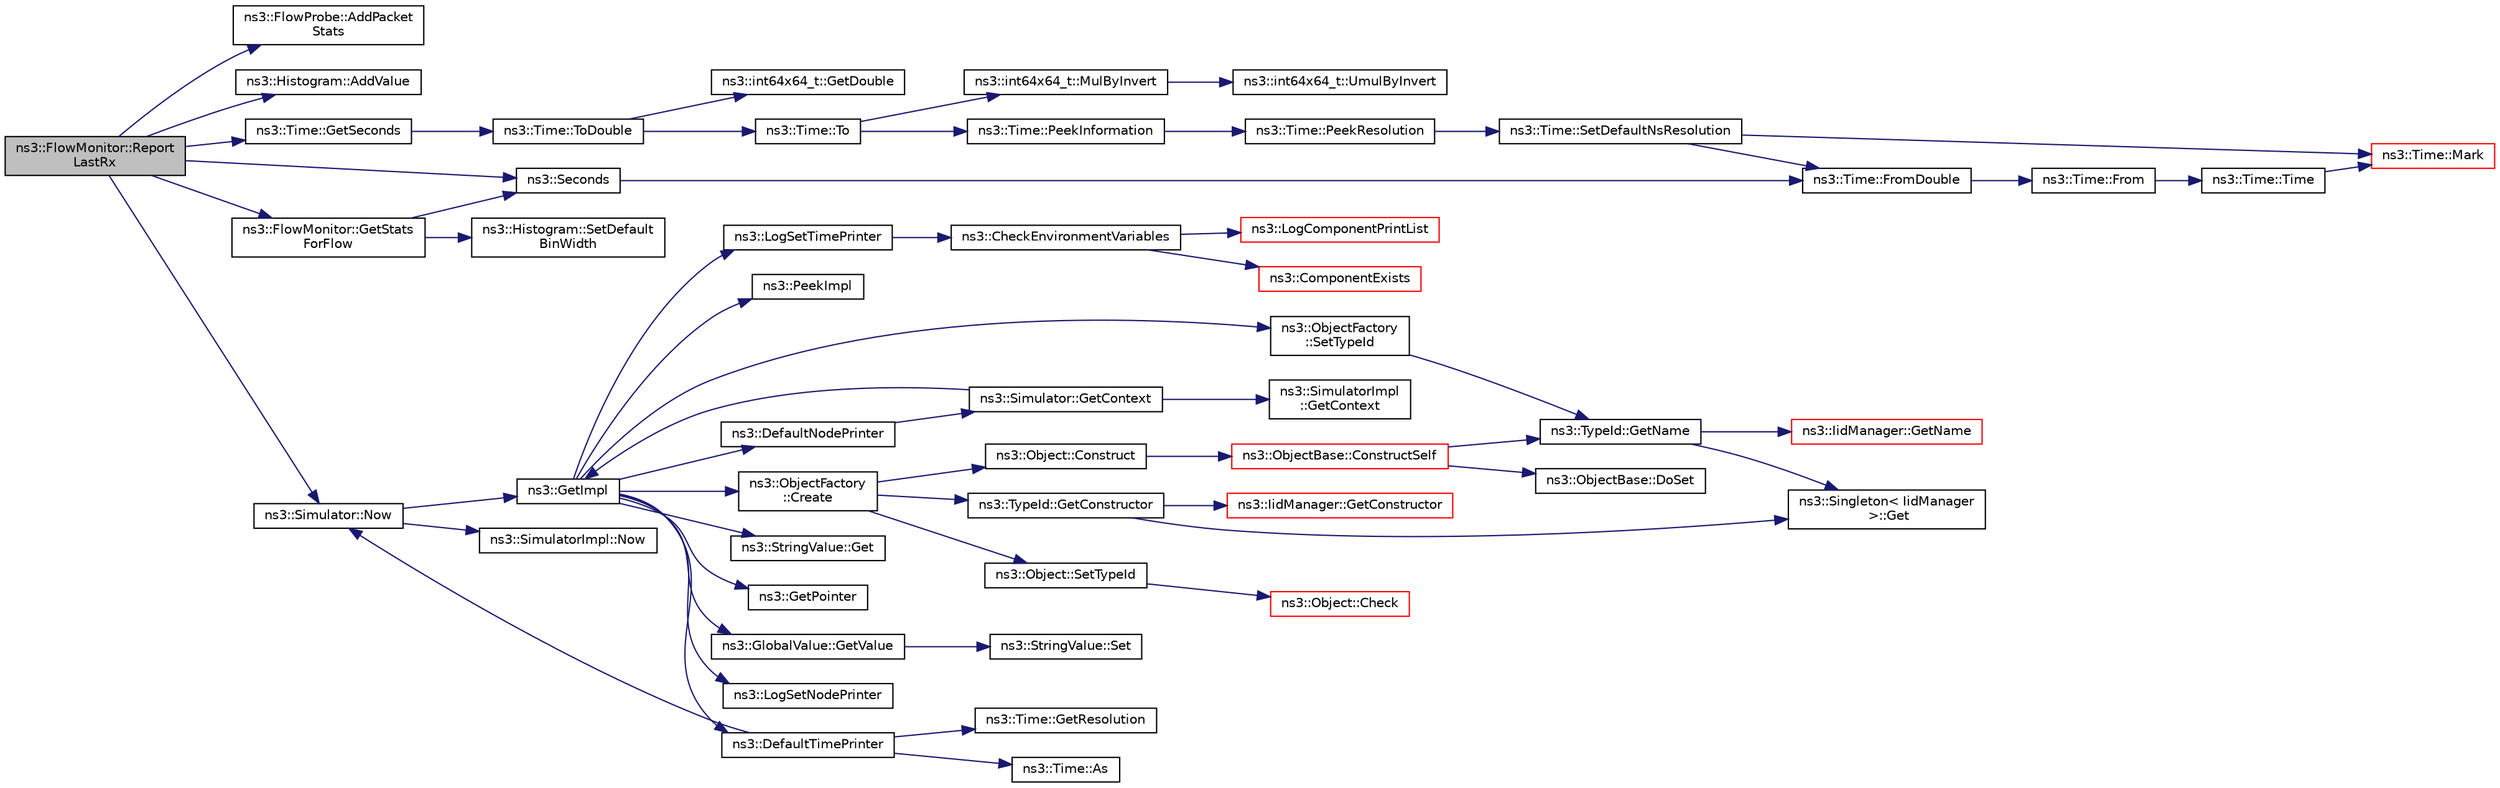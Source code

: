 digraph "ns3::FlowMonitor::ReportLastRx"
{
 // LATEX_PDF_SIZE
  edge [fontname="Helvetica",fontsize="10",labelfontname="Helvetica",labelfontsize="10"];
  node [fontname="Helvetica",fontsize="10",shape=record];
  rankdir="LR";
  Node1 [label="ns3::FlowMonitor::Report\lLastRx",height=0.2,width=0.4,color="black", fillcolor="grey75", style="filled", fontcolor="black",tooltip="FlowProbe implementations are supposed to call this method to report that a known packet is being rec..."];
  Node1 -> Node2 [color="midnightblue",fontsize="10",style="solid",fontname="Helvetica"];
  Node2 [label="ns3::FlowProbe::AddPacket\lStats",height=0.2,width=0.4,color="black", fillcolor="white", style="filled",URL="$classns3_1_1_flow_probe.html#a3e52f1bfd521bd3ae65e4c74b1d15257",tooltip="Add a packet data to the flow stats."];
  Node1 -> Node3 [color="midnightblue",fontsize="10",style="solid",fontname="Helvetica"];
  Node3 [label="ns3::Histogram::AddValue",height=0.2,width=0.4,color="black", fillcolor="white", style="filled",URL="$classns3_1_1_histogram.html#a918f0b67189617814abf42fd59e34de4",tooltip="Add a value to the histogram."];
  Node1 -> Node4 [color="midnightblue",fontsize="10",style="solid",fontname="Helvetica"];
  Node4 [label="ns3::Time::GetSeconds",height=0.2,width=0.4,color="black", fillcolor="white", style="filled",URL="$classns3_1_1_time.html#a27cb7c22324e0447740929b024dbeb66",tooltip="Get an approximation of the time stored in this instance in the indicated unit."];
  Node4 -> Node5 [color="midnightblue",fontsize="10",style="solid",fontname="Helvetica"];
  Node5 [label="ns3::Time::ToDouble",height=0.2,width=0.4,color="black", fillcolor="white", style="filled",URL="$classns3_1_1_time.html#a1f1f3acb86e4ed17643ef4a9ed1564fe",tooltip="Get the Time value expressed in a particular unit."];
  Node5 -> Node6 [color="midnightblue",fontsize="10",style="solid",fontname="Helvetica"];
  Node6 [label="ns3::int64x64_t::GetDouble",height=0.2,width=0.4,color="black", fillcolor="white", style="filled",URL="$classns3_1_1int64x64__t.html#ad4fd5a21e426f206aca10112cf5f4948",tooltip="Get this value as a double."];
  Node5 -> Node7 [color="midnightblue",fontsize="10",style="solid",fontname="Helvetica"];
  Node7 [label="ns3::Time::To",height=0.2,width=0.4,color="black", fillcolor="white", style="filled",URL="$classns3_1_1_time.html#a0d851a1d99e3bc29625cc91cbf15e039",tooltip="Get the Time value expressed in a particular unit."];
  Node7 -> Node8 [color="midnightblue",fontsize="10",style="solid",fontname="Helvetica"];
  Node8 [label="ns3::int64x64_t::MulByInvert",height=0.2,width=0.4,color="black", fillcolor="white", style="filled",URL="$classns3_1_1int64x64__t.html#a57c020ccad8624bebf8f1ab8f6bb1e6e",tooltip="Multiply this value by a Q0.128 value, presumably representing an inverse, completing a division oper..."];
  Node8 -> Node9 [color="midnightblue",fontsize="10",style="solid",fontname="Helvetica"];
  Node9 [label="ns3::int64x64_t::UmulByInvert",height=0.2,width=0.4,color="black", fillcolor="white", style="filled",URL="$classns3_1_1int64x64__t.html#a6dfa79f7e54b1abb53c80724a73276af",tooltip="Unsigned multiplication of Q64.64 and Q0.128 values."];
  Node7 -> Node10 [color="midnightblue",fontsize="10",style="solid",fontname="Helvetica"];
  Node10 [label="ns3::Time::PeekInformation",height=0.2,width=0.4,color="black", fillcolor="white", style="filled",URL="$classns3_1_1_time.html#a0b023c55c20582aa7c1781aacf128034",tooltip="Get the Information record for timeUnit for the current Resolution."];
  Node10 -> Node11 [color="midnightblue",fontsize="10",style="solid",fontname="Helvetica"];
  Node11 [label="ns3::Time::PeekResolution",height=0.2,width=0.4,color="black", fillcolor="white", style="filled",URL="$classns3_1_1_time.html#a963e53522278fcbdf1ab9f7adbd0f5d6",tooltip="Get the current Resolution."];
  Node11 -> Node12 [color="midnightblue",fontsize="10",style="solid",fontname="Helvetica"];
  Node12 [label="ns3::Time::SetDefaultNsResolution",height=0.2,width=0.4,color="black", fillcolor="white", style="filled",URL="$classns3_1_1_time.html#a6a872e62f71dfa817fef2c549473d980",tooltip="Set the default resolution."];
  Node12 -> Node13 [color="midnightblue",fontsize="10",style="solid",fontname="Helvetica"];
  Node13 [label="ns3::Time::FromDouble",height=0.2,width=0.4,color="black", fillcolor="white", style="filled",URL="$classns3_1_1_time.html#a60e845f4a74e62495b86356afe604cb4",tooltip="Create a Time equal to value in unit unit."];
  Node13 -> Node14 [color="midnightblue",fontsize="10",style="solid",fontname="Helvetica"];
  Node14 [label="ns3::Time::From",height=0.2,width=0.4,color="black", fillcolor="white", style="filled",URL="$classns3_1_1_time.html#a34e4acc13d0e08cc8cb9cd3b838b9baf",tooltip="Create a Time in the current unit."];
  Node14 -> Node15 [color="midnightblue",fontsize="10",style="solid",fontname="Helvetica"];
  Node15 [label="ns3::Time::Time",height=0.2,width=0.4,color="black", fillcolor="white", style="filled",URL="$classns3_1_1_time.html#a8a39dc1b8cbbd7fe6d940e492d1b925e",tooltip="Default constructor, with value 0."];
  Node15 -> Node16 [color="midnightblue",fontsize="10",style="solid",fontname="Helvetica"];
  Node16 [label="ns3::Time::Mark",height=0.2,width=0.4,color="red", fillcolor="white", style="filled",URL="$classns3_1_1_time.html#aa7eef2a1119c1c4855d99f1e83d44c54",tooltip="Record a Time instance with the MarkedTimes."];
  Node12 -> Node16 [color="midnightblue",fontsize="10",style="solid",fontname="Helvetica"];
  Node1 -> Node18 [color="midnightblue",fontsize="10",style="solid",fontname="Helvetica"];
  Node18 [label="ns3::FlowMonitor::GetStats\lForFlow",height=0.2,width=0.4,color="black", fillcolor="white", style="filled",URL="$classns3_1_1_flow_monitor.html#a029346e25b6b7c0e70fe269e27739a7c",tooltip="Get the stats for a given flow."];
  Node18 -> Node19 [color="midnightblue",fontsize="10",style="solid",fontname="Helvetica"];
  Node19 [label="ns3::Seconds",height=0.2,width=0.4,color="black", fillcolor="white", style="filled",URL="$group__timecivil.html#ga33c34b816f8ff6628e33d5c8e9713b9e",tooltip="Construct a Time in the indicated unit."];
  Node19 -> Node13 [color="midnightblue",fontsize="10",style="solid",fontname="Helvetica"];
  Node18 -> Node20 [color="midnightblue",fontsize="10",style="solid",fontname="Helvetica"];
  Node20 [label="ns3::Histogram::SetDefault\lBinWidth",height=0.2,width=0.4,color="black", fillcolor="white", style="filled",URL="$classns3_1_1_histogram.html#a58d457fa4babedaed2aa64ca3a1bf302",tooltip="Set the bin width."];
  Node1 -> Node21 [color="midnightblue",fontsize="10",style="solid",fontname="Helvetica"];
  Node21 [label="ns3::Simulator::Now",height=0.2,width=0.4,color="black", fillcolor="white", style="filled",URL="$classns3_1_1_simulator.html#ac3178fa975b419f7875e7105be122800",tooltip="Return the current simulation virtual time."];
  Node21 -> Node22 [color="midnightblue",fontsize="10",style="solid",fontname="Helvetica"];
  Node22 [label="ns3::GetImpl",height=0.2,width=0.4,color="black", fillcolor="white", style="filled",URL="$group__simulator.html#ga42eb4eddad41528d4d99794a3dae3fd0",tooltip="Get the SimulatorImpl singleton."];
  Node22 -> Node23 [color="midnightblue",fontsize="10",style="solid",fontname="Helvetica"];
  Node23 [label="ns3::ObjectFactory\l::Create",height=0.2,width=0.4,color="black", fillcolor="white", style="filled",URL="$classns3_1_1_object_factory.html#a52eda277f4aaab54266134ba48102ad7",tooltip="Create an Object instance of the configured TypeId."];
  Node23 -> Node24 [color="midnightblue",fontsize="10",style="solid",fontname="Helvetica"];
  Node24 [label="ns3::Object::Construct",height=0.2,width=0.4,color="black", fillcolor="white", style="filled",URL="$classns3_1_1_object.html#a636e8411dc5228771f45c9b805d348fa",tooltip="Initialize all member variables registered as Attributes of this TypeId."];
  Node24 -> Node25 [color="midnightblue",fontsize="10",style="solid",fontname="Helvetica"];
  Node25 [label="ns3::ObjectBase::ConstructSelf",height=0.2,width=0.4,color="red", fillcolor="white", style="filled",URL="$classns3_1_1_object_base.html#a5cda18dec6d0744cb652a3ed60056958",tooltip="Complete construction of ObjectBase; invoked by derived classes."];
  Node25 -> Node26 [color="midnightblue",fontsize="10",style="solid",fontname="Helvetica"];
  Node26 [label="ns3::ObjectBase::DoSet",height=0.2,width=0.4,color="black", fillcolor="white", style="filled",URL="$classns3_1_1_object_base.html#afe5f2f7b2fabc99aa33f9bb434e3b695",tooltip="Attempt to set the value referenced by the accessor spec to a valid value according to the checker,..."];
  Node25 -> Node32 [color="midnightblue",fontsize="10",style="solid",fontname="Helvetica"];
  Node32 [label="ns3::TypeId::GetName",height=0.2,width=0.4,color="black", fillcolor="white", style="filled",URL="$classns3_1_1_type_id.html#abc4965475a579c2afdc668d7a7d58374",tooltip="Get the name."];
  Node32 -> Node29 [color="midnightblue",fontsize="10",style="solid",fontname="Helvetica"];
  Node29 [label="ns3::Singleton\< IidManager\l \>::Get",height=0.2,width=0.4,color="black", fillcolor="white", style="filled",URL="$classns3_1_1_singleton.html#a80a2cd3c25a27ea72add7a9f7a141ffa",tooltip="Get a pointer to the singleton instance."];
  Node32 -> Node33 [color="midnightblue",fontsize="10",style="solid",fontname="Helvetica"];
  Node33 [label="ns3::IidManager::GetName",height=0.2,width=0.4,color="red", fillcolor="white", style="filled",URL="$classns3_1_1_iid_manager.html#a6658aaa8120efd885e98addb76a6f1d4",tooltip="Get the name of a type id."];
  Node23 -> Node48 [color="midnightblue",fontsize="10",style="solid",fontname="Helvetica"];
  Node48 [label="ns3::TypeId::GetConstructor",height=0.2,width=0.4,color="black", fillcolor="white", style="filled",URL="$classns3_1_1_type_id.html#a66b2628edf921fc88945ec8a8f3a1683",tooltip="Get the constructor callback."];
  Node48 -> Node29 [color="midnightblue",fontsize="10",style="solid",fontname="Helvetica"];
  Node48 -> Node49 [color="midnightblue",fontsize="10",style="solid",fontname="Helvetica"];
  Node49 [label="ns3::IidManager::GetConstructor",height=0.2,width=0.4,color="red", fillcolor="white", style="filled",URL="$classns3_1_1_iid_manager.html#a5222ca2d43248c46812b39b993eb2e08",tooltip="Get the constructor Callback of a type id."];
  Node23 -> Node50 [color="midnightblue",fontsize="10",style="solid",fontname="Helvetica"];
  Node50 [label="ns3::Object::SetTypeId",height=0.2,width=0.4,color="black", fillcolor="white", style="filled",URL="$classns3_1_1_object.html#a19b1ebd8ec8fe404845e665880a6c5ad",tooltip="Set the TypeId of this Object."];
  Node50 -> Node51 [color="midnightblue",fontsize="10",style="solid",fontname="Helvetica"];
  Node51 [label="ns3::Object::Check",height=0.2,width=0.4,color="red", fillcolor="white", style="filled",URL="$classns3_1_1_object.html#a95070404e096887e1f126eae20c37f70",tooltip="Verify that this Object is still live, by checking it's reference count."];
  Node22 -> Node53 [color="midnightblue",fontsize="10",style="solid",fontname="Helvetica"];
  Node53 [label="ns3::DefaultNodePrinter",height=0.2,width=0.4,color="black", fillcolor="white", style="filled",URL="$group__logging.html#gac4c06cbbed12229d85991ced145f6be2",tooltip="Default node id printer implementation."];
  Node53 -> Node54 [color="midnightblue",fontsize="10",style="solid",fontname="Helvetica"];
  Node54 [label="ns3::Simulator::GetContext",height=0.2,width=0.4,color="black", fillcolor="white", style="filled",URL="$classns3_1_1_simulator.html#a8514b74ee2c42916b351b33c4a963bb0",tooltip="Get the current simulation context."];
  Node54 -> Node55 [color="midnightblue",fontsize="10",style="solid",fontname="Helvetica"];
  Node55 [label="ns3::SimulatorImpl\l::GetContext",height=0.2,width=0.4,color="black", fillcolor="white", style="filled",URL="$classns3_1_1_simulator_impl.html#a8b66270c97766c0adb997e2535648557",tooltip="Get the current simulation context."];
  Node54 -> Node22 [color="midnightblue",fontsize="10",style="solid",fontname="Helvetica"];
  Node22 -> Node56 [color="midnightblue",fontsize="10",style="solid",fontname="Helvetica"];
  Node56 [label="ns3::DefaultTimePrinter",height=0.2,width=0.4,color="black", fillcolor="white", style="filled",URL="$namespacens3.html#ae01c3c7786b644dfb8a0bb8f1201b269",tooltip="Default Time printer."];
  Node56 -> Node57 [color="midnightblue",fontsize="10",style="solid",fontname="Helvetica"];
  Node57 [label="ns3::Time::As",height=0.2,width=0.4,color="black", fillcolor="white", style="filled",URL="$classns3_1_1_time.html#ad5198e31c2512226ca0e58b31fad7fd0",tooltip="Attach a unit to a Time, to facilitate output in a specific unit."];
  Node56 -> Node58 [color="midnightblue",fontsize="10",style="solid",fontname="Helvetica"];
  Node58 [label="ns3::Time::GetResolution",height=0.2,width=0.4,color="black", fillcolor="white", style="filled",URL="$classns3_1_1_time.html#a1444f0f08b5e19f031157609e32fcf98",tooltip=" "];
  Node56 -> Node21 [color="midnightblue",fontsize="10",style="solid",fontname="Helvetica"];
  Node22 -> Node59 [color="midnightblue",fontsize="10",style="solid",fontname="Helvetica"];
  Node59 [label="ns3::StringValue::Get",height=0.2,width=0.4,color="black", fillcolor="white", style="filled",URL="$classns3_1_1_string_value.html#a6f208c2778fe1c7882e5cb429b8326ae",tooltip=" "];
  Node22 -> Node60 [color="midnightblue",fontsize="10",style="solid",fontname="Helvetica"];
  Node60 [label="ns3::GetPointer",height=0.2,width=0.4,color="black", fillcolor="white", style="filled",URL="$namespacens3.html#ab4e173cdfd43d17c1a40d5348510a670",tooltip=" "];
  Node22 -> Node61 [color="midnightblue",fontsize="10",style="solid",fontname="Helvetica"];
  Node61 [label="ns3::GlobalValue::GetValue",height=0.2,width=0.4,color="black", fillcolor="white", style="filled",URL="$classns3_1_1_global_value.html#a48a99242193fb69609a17332733e8600",tooltip="Get the value."];
  Node61 -> Node62 [color="midnightblue",fontsize="10",style="solid",fontname="Helvetica"];
  Node62 [label="ns3::StringValue::Set",height=0.2,width=0.4,color="black", fillcolor="white", style="filled",URL="$classns3_1_1_string_value.html#a17693012c6f2c52875e0d631fbf40155",tooltip="Set the value."];
  Node22 -> Node63 [color="midnightblue",fontsize="10",style="solid",fontname="Helvetica"];
  Node63 [label="ns3::LogSetNodePrinter",height=0.2,width=0.4,color="black", fillcolor="white", style="filled",URL="$namespacens3.html#aebac73305345f2e2803fdeb102a7705e",tooltip="Set the LogNodePrinter function to be used to prepend log messages with the node id."];
  Node22 -> Node64 [color="midnightblue",fontsize="10",style="solid",fontname="Helvetica"];
  Node64 [label="ns3::LogSetTimePrinter",height=0.2,width=0.4,color="black", fillcolor="white", style="filled",URL="$namespacens3.html#a46cd76678f7da29799d1b41994e12ec1",tooltip="Set the TimePrinter function to be used to prepend log messages with the simulation time."];
  Node64 -> Node65 [color="midnightblue",fontsize="10",style="solid",fontname="Helvetica"];
  Node65 [label="ns3::CheckEnvironmentVariables",height=0.2,width=0.4,color="black", fillcolor="white", style="filled",URL="$group__logging.html#gacdc0bdeb2d8a90089d4fb09c4b8569ff",tooltip="Parse the NS_LOG environment variable."];
  Node65 -> Node66 [color="midnightblue",fontsize="10",style="solid",fontname="Helvetica"];
  Node66 [label="ns3::ComponentExists",height=0.2,width=0.4,color="red", fillcolor="white", style="filled",URL="$group__logging.html#gaadcc698770aae684c54dbd1ef4e4b37a",tooltip="Check if a log component exists."];
  Node65 -> Node68 [color="midnightblue",fontsize="10",style="solid",fontname="Helvetica"];
  Node68 [label="ns3::LogComponentPrintList",height=0.2,width=0.4,color="red", fillcolor="white", style="filled",URL="$namespacens3.html#a5252703c3f8260fd6dc609f1b276e57c",tooltip="Print the list of logging messages available."];
  Node22 -> Node69 [color="midnightblue",fontsize="10",style="solid",fontname="Helvetica"];
  Node69 [label="ns3::PeekImpl",height=0.2,width=0.4,color="black", fillcolor="white", style="filled",URL="$group__simulator.html#ga233c5c38de117e4e4a5a9cd168694792",tooltip="Get the static SimulatorImpl instance."];
  Node22 -> Node70 [color="midnightblue",fontsize="10",style="solid",fontname="Helvetica"];
  Node70 [label="ns3::ObjectFactory\l::SetTypeId",height=0.2,width=0.4,color="black", fillcolor="white", style="filled",URL="$classns3_1_1_object_factory.html#a77dcd099064038a1eb7a6b8251229ec3",tooltip="Set the TypeId of the Objects to be created by this factory."];
  Node70 -> Node32 [color="midnightblue",fontsize="10",style="solid",fontname="Helvetica"];
  Node21 -> Node71 [color="midnightblue",fontsize="10",style="solid",fontname="Helvetica"];
  Node71 [label="ns3::SimulatorImpl::Now",height=0.2,width=0.4,color="black", fillcolor="white", style="filled",URL="$classns3_1_1_simulator_impl.html#aa516c50060846adc6fd316e83ef0797c",tooltip="Return the current simulation virtual time."];
  Node1 -> Node19 [color="midnightblue",fontsize="10",style="solid",fontname="Helvetica"];
}
